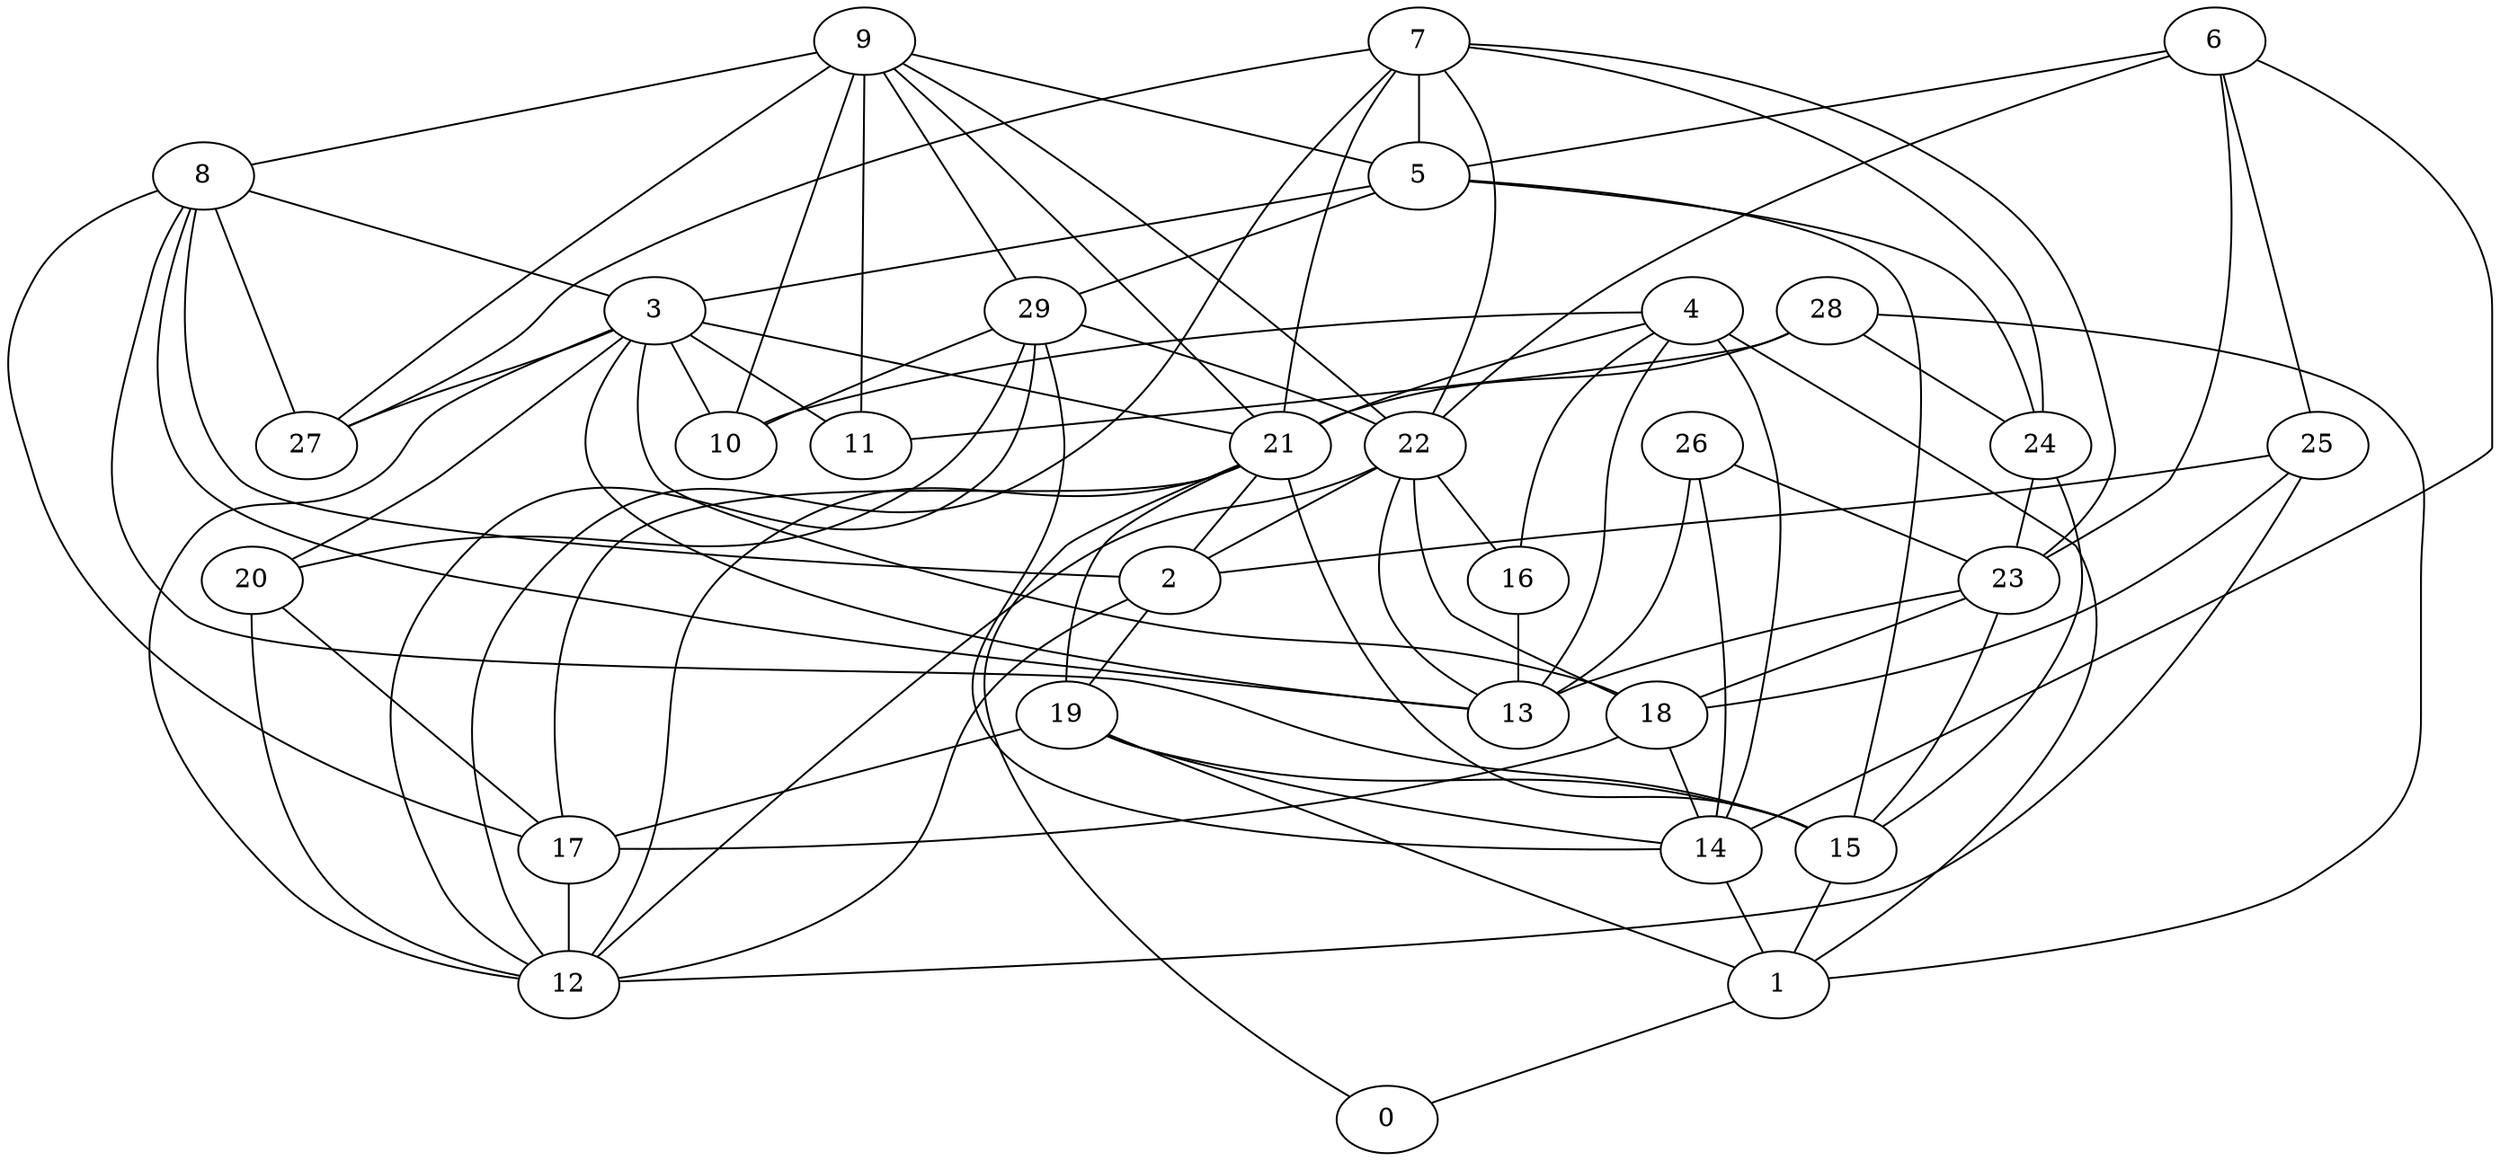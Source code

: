 digraph GG_graph {

subgraph G_graph {
edge [color = black]
"1" -> "0" [dir = none]
"9" -> "22" [dir = none]
"9" -> "27" [dir = none]
"9" -> "11" [dir = none]
"9" -> "21" [dir = none]
"9" -> "10" [dir = none]
"9" -> "29" [dir = none]
"22" -> "16" [dir = none]
"29" -> "22" [dir = none]
"29" -> "14" [dir = none]
"15" -> "1" [dir = none]
"26" -> "14" [dir = none]
"26" -> "13" [dir = none]
"26" -> "23" [dir = none]
"17" -> "12" [dir = none]
"28" -> "24" [dir = none]
"28" -> "21" [dir = none]
"28" -> "1" [dir = none]
"7" -> "5" [dir = none]
"7" -> "27" [dir = none]
"7" -> "24" [dir = none]
"20" -> "12" [dir = none]
"20" -> "17" [dir = none]
"21" -> "17" [dir = none]
"21" -> "0" [dir = none]
"21" -> "15" [dir = none]
"21" -> "12" [dir = none]
"21" -> "19" [dir = none]
"21" -> "2" [dir = none]
"4" -> "10" [dir = none]
"4" -> "14" [dir = none]
"4" -> "21" [dir = none]
"4" -> "13" [dir = none]
"4" -> "1" [dir = none]
"4" -> "16" [dir = none]
"8" -> "15" [dir = none]
"8" -> "13" [dir = none]
"8" -> "17" [dir = none]
"8" -> "3" [dir = none]
"19" -> "15" [dir = none]
"3" -> "13" [dir = none]
"3" -> "10" [dir = none]
"3" -> "18" [dir = none]
"3" -> "21" [dir = none]
"3" -> "11" [dir = none]
"3" -> "27" [dir = none]
"6" -> "22" [dir = none]
"6" -> "5" [dir = none]
"5" -> "3" [dir = none]
"5" -> "29" [dir = none]
"5" -> "15" [dir = none]
"24" -> "23" [dir = none]
"24" -> "15" [dir = none]
"18" -> "14" [dir = none]
"18" -> "17" [dir = none]
"25" -> "12" [dir = none]
"25" -> "2" [dir = none]
"2" -> "12" [dir = none]
"23" -> "13" [dir = none]
"8" -> "2" [dir = none]
"19" -> "17" [dir = none]
"2" -> "19" [dir = none]
"7" -> "23" [dir = none]
"22" -> "12" [dir = none]
"23" -> "18" [dir = none]
"29" -> "20" [dir = none]
"9" -> "5" [dir = none]
"19" -> "1" [dir = none]
"3" -> "20" [dir = none]
"7" -> "21" [dir = none]
"14" -> "1" [dir = none]
"23" -> "15" [dir = none]
"6" -> "14" [dir = none]
"3" -> "12" [dir = none]
"22" -> "13" [dir = none]
"29" -> "12" [dir = none]
"7" -> "12" [dir = none]
"8" -> "27" [dir = none]
"28" -> "11" [dir = none]
"25" -> "18" [dir = none]
"6" -> "23" [dir = none]
"9" -> "8" [dir = none]
"5" -> "24" [dir = none]
"7" -> "22" [dir = none]
"19" -> "14" [dir = none]
"16" -> "13" [dir = none]
"6" -> "25" [dir = none]
"29" -> "10" [dir = none]
"22" -> "18" [dir = none]
"22" -> "2" [dir = none]
}

}
